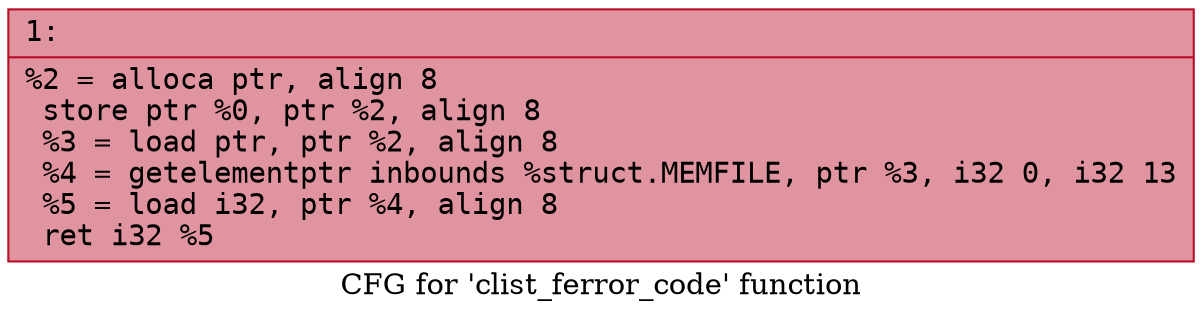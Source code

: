 digraph "CFG for 'clist_ferror_code' function" {
	label="CFG for 'clist_ferror_code' function";

	Node0x600000e1d4f0 [shape=record,color="#b70d28ff", style=filled, fillcolor="#b70d2870" fontname="Courier",label="{1:\l|  %2 = alloca ptr, align 8\l  store ptr %0, ptr %2, align 8\l  %3 = load ptr, ptr %2, align 8\l  %4 = getelementptr inbounds %struct.MEMFILE, ptr %3, i32 0, i32 13\l  %5 = load i32, ptr %4, align 8\l  ret i32 %5\l}"];
}
